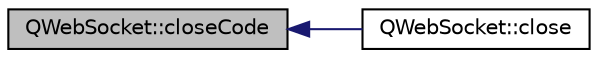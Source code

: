 digraph "QWebSocket::closeCode"
{
  edge [fontname="Helvetica",fontsize="10",labelfontname="Helvetica",labelfontsize="10"];
  node [fontname="Helvetica",fontsize="10",shape=record];
  rankdir="LR";
  Node14 [label="QWebSocket::closeCode",height=0.2,width=0.4,color="black", fillcolor="grey75", style="filled", fontcolor="black"];
  Node14 -> Node15 [dir="back",color="midnightblue",fontsize="10",style="solid",fontname="Helvetica"];
  Node15 [label="QWebSocket::close",height=0.2,width=0.4,color="black", fillcolor="white", style="filled",URL="$class_q_web_socket.html#ae1c9af16e7f53666ccd423864b8e2c35",tooltip="Gracefully closes the socket with the given closeCode and reason. "];
}
